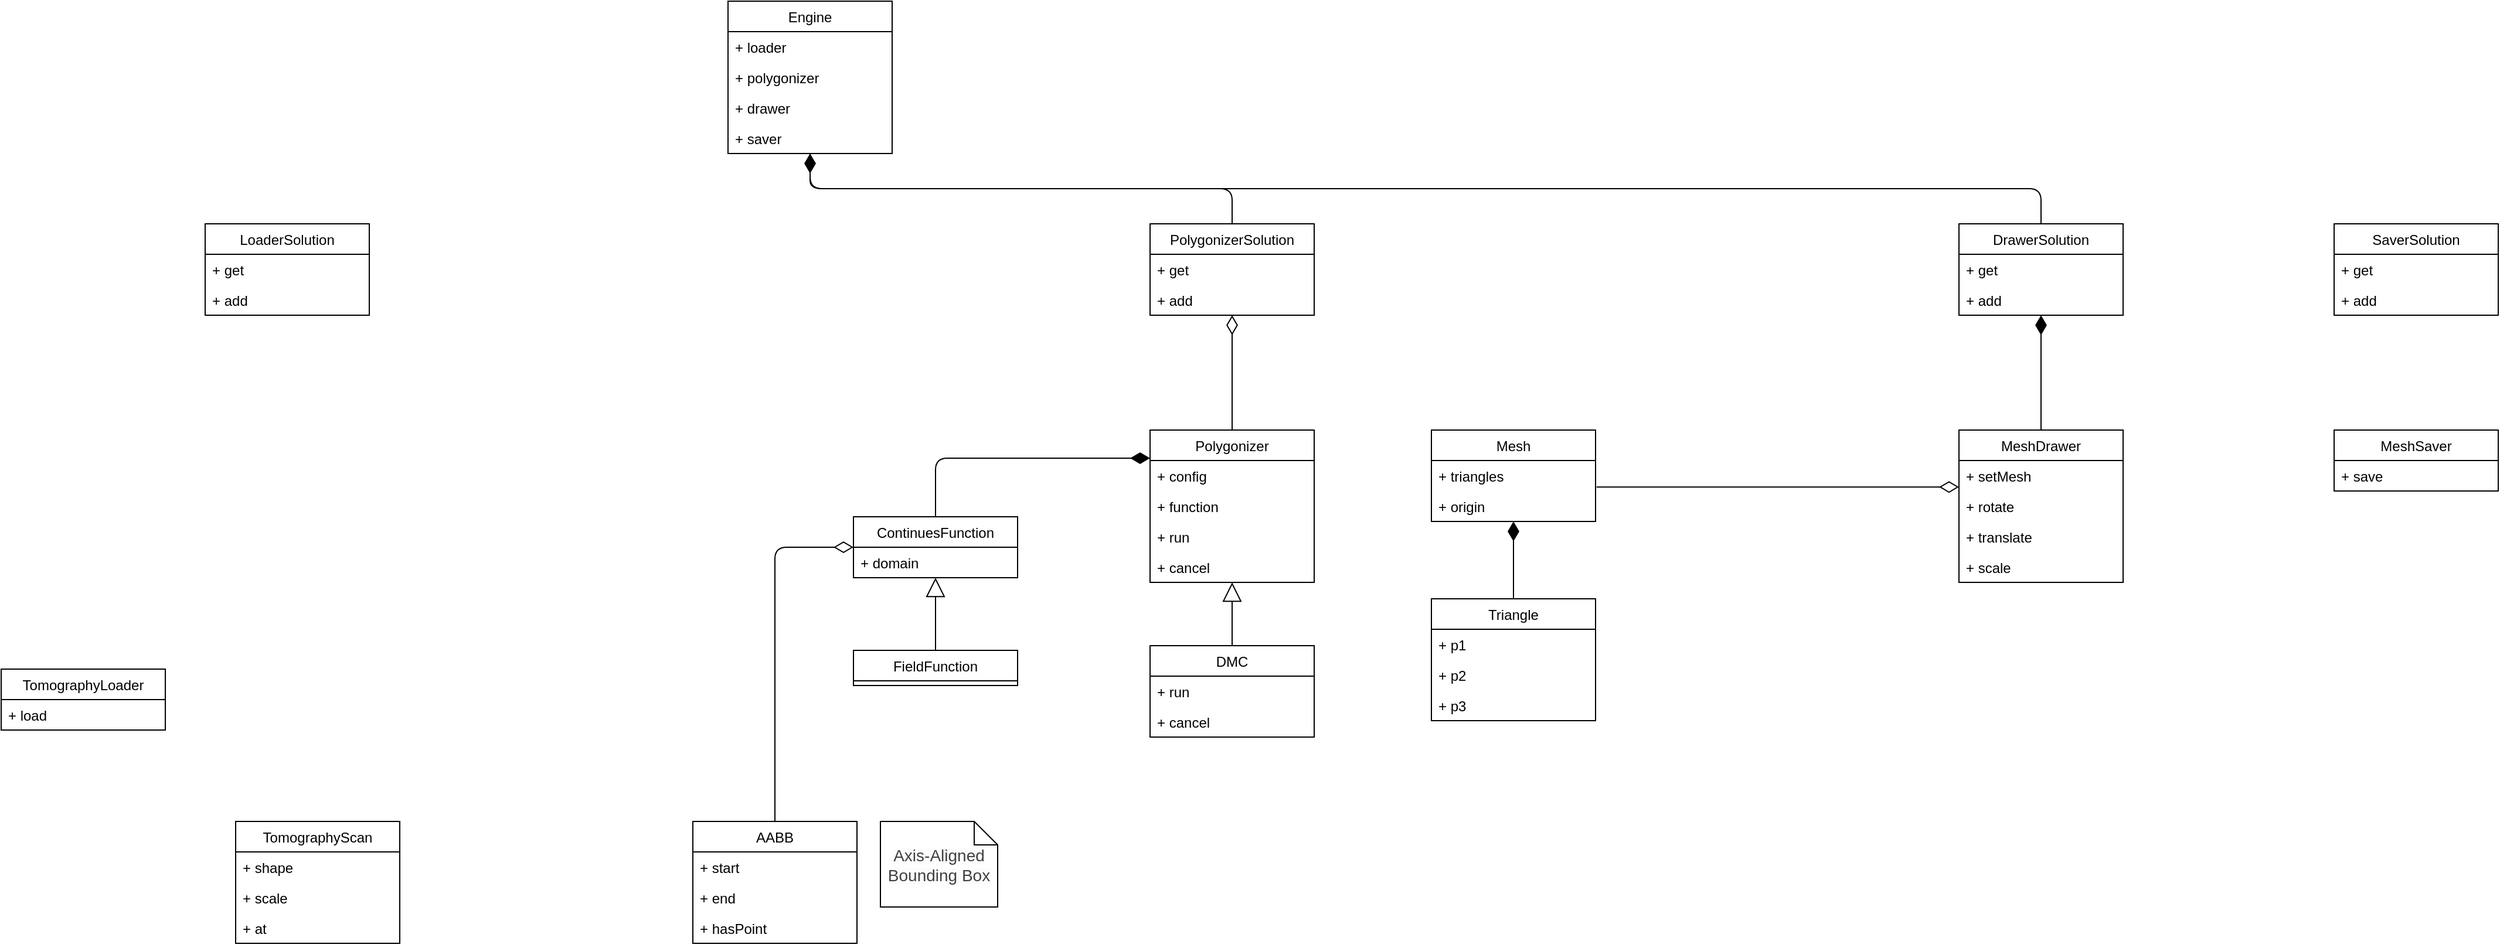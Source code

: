 <mxfile version="15.5.4" type="device"><diagram id="l196f_BCQFcxbyNv5xjx" name="Page-1"><mxGraphModel dx="1734" dy="1927" grid="1" gridSize="10" guides="1" tooltips="1" connect="1" arrows="1" fold="1" page="1" pageScale="1" pageWidth="827" pageHeight="1169" math="0" shadow="0"><root><mxCell id="0"/><mxCell id="1" parent="0"/><mxCell id="hJly8mWDVJK6QSNTWBBA-2" value="TomographyLoader" style="swimlane;fontStyle=0;childLayout=stackLayout;horizontal=1;startSize=26;fillColor=none;horizontalStack=0;resizeParent=1;resizeParentMax=0;resizeLast=0;collapsible=1;marginBottom=0;" parent="1" vertex="1"><mxGeometry x="100" y="420" width="140" height="52" as="geometry"/></mxCell><mxCell id="hJly8mWDVJK6QSNTWBBA-4" value="+ load" style="text;strokeColor=none;fillColor=none;align=left;verticalAlign=top;spacingLeft=4;spacingRight=4;overflow=hidden;rotatable=0;points=[[0,0.5],[1,0.5]];portConstraint=eastwest;" parent="hJly8mWDVJK6QSNTWBBA-2" vertex="1"><mxGeometry y="26" width="140" height="26" as="geometry"/></mxCell><mxCell id="hJly8mWDVJK6QSNTWBBA-7" value="TomographyScan" style="swimlane;fontStyle=0;childLayout=stackLayout;horizontal=1;startSize=26;fillColor=none;horizontalStack=0;resizeParent=1;resizeParentMax=0;resizeLast=0;collapsible=1;marginBottom=0;" parent="1" vertex="1"><mxGeometry x="300" y="550" width="140" height="104" as="geometry"/></mxCell><mxCell id="hJly8mWDVJK6QSNTWBBA-8" value="+ shape" style="text;strokeColor=none;fillColor=none;align=left;verticalAlign=top;spacingLeft=4;spacingRight=4;overflow=hidden;rotatable=0;points=[[0,0.5],[1,0.5]];portConstraint=eastwest;" parent="hJly8mWDVJK6QSNTWBBA-7" vertex="1"><mxGeometry y="26" width="140" height="26" as="geometry"/></mxCell><mxCell id="hJly8mWDVJK6QSNTWBBA-39" value="+ scale" style="text;strokeColor=none;fillColor=none;align=left;verticalAlign=top;spacingLeft=4;spacingRight=4;overflow=hidden;rotatable=0;points=[[0,0.5],[1,0.5]];portConstraint=eastwest;" parent="hJly8mWDVJK6QSNTWBBA-7" vertex="1"><mxGeometry y="52" width="140" height="26" as="geometry"/></mxCell><mxCell id="hJly8mWDVJK6QSNTWBBA-37" value="+ at" style="text;strokeColor=none;fillColor=none;align=left;verticalAlign=top;spacingLeft=4;spacingRight=4;overflow=hidden;rotatable=0;points=[[0,0.5],[1,0.5]];portConstraint=eastwest;" parent="hJly8mWDVJK6QSNTWBBA-7" vertex="1"><mxGeometry y="78" width="140" height="26" as="geometry"/></mxCell><mxCell id="qlmAWgx6OWCO39qbiOS9-10" style="edgeStyle=orthogonalEdgeStyle;rounded=1;orthogonalLoop=1;jettySize=auto;html=1;startArrow=none;startFill=0;endArrow=diamondThin;endFill=1;startSize=14;endSize=14;" edge="1" parent="1" source="hJly8mWDVJK6QSNTWBBA-11" target="hJly8mWDVJK6QSNTWBBA-57"><mxGeometry relative="1" as="geometry"><Array as="points"><mxPoint x="897" y="240"/></Array></mxGeometry></mxCell><mxCell id="hJly8mWDVJK6QSNTWBBA-11" value="ContinuesFunction" style="swimlane;fontStyle=0;childLayout=stackLayout;horizontal=1;startSize=26;fillColor=none;horizontalStack=0;resizeParent=1;resizeParentMax=0;resizeLast=0;collapsible=1;marginBottom=0;" parent="1" vertex="1"><mxGeometry x="827" y="290" width="140" height="52" as="geometry"><mxRectangle x="580" y="420" width="90" height="26" as="alternateBounds"/></mxGeometry></mxCell><mxCell id="hJly8mWDVJK6QSNTWBBA-12" value="+ domain" style="text;strokeColor=none;fillColor=none;align=left;verticalAlign=top;spacingLeft=4;spacingRight=4;overflow=hidden;rotatable=0;points=[[0,0.5],[1,0.5]];portConstraint=eastwest;" parent="hJly8mWDVJK6QSNTWBBA-11" vertex="1"><mxGeometry y="26" width="140" height="26" as="geometry"/></mxCell><mxCell id="qlmAWgx6OWCO39qbiOS9-12" style="edgeStyle=orthogonalEdgeStyle;rounded=1;orthogonalLoop=1;jettySize=auto;html=1;startArrow=none;startFill=0;endArrow=block;endFill=0;startSize=14;endSize=14;" edge="1" parent="1" source="hJly8mWDVJK6QSNTWBBA-15" target="hJly8mWDVJK6QSNTWBBA-57"><mxGeometry relative="1" as="geometry"/></mxCell><mxCell id="hJly8mWDVJK6QSNTWBBA-15" value="DMC" style="swimlane;fontStyle=0;childLayout=stackLayout;horizontal=1;startSize=26;fillColor=none;horizontalStack=0;resizeParent=1;resizeParentMax=0;resizeLast=0;collapsible=1;marginBottom=0;" parent="1" vertex="1"><mxGeometry x="1080" y="400" width="140" height="78" as="geometry"/></mxCell><mxCell id="hJly8mWDVJK6QSNTWBBA-54" value="+ run" style="text;strokeColor=none;fillColor=none;align=left;verticalAlign=top;spacingLeft=4;spacingRight=4;overflow=hidden;rotatable=0;points=[[0,0.5],[1,0.5]];portConstraint=eastwest;" parent="hJly8mWDVJK6QSNTWBBA-15" vertex="1"><mxGeometry y="26" width="140" height="26" as="geometry"/></mxCell><mxCell id="hJly8mWDVJK6QSNTWBBA-16" value="+ cancel" style="text;strokeColor=none;fillColor=none;align=left;verticalAlign=top;spacingLeft=4;spacingRight=4;overflow=hidden;rotatable=0;points=[[0,0.5],[1,0.5]];portConstraint=eastwest;" parent="hJly8mWDVJK6QSNTWBBA-15" vertex="1"><mxGeometry y="52" width="140" height="26" as="geometry"/></mxCell><mxCell id="hJly8mWDVJK6QSNTWBBA-19" value="Mesh" style="swimlane;fontStyle=0;childLayout=stackLayout;horizontal=1;startSize=26;fillColor=none;horizontalStack=0;resizeParent=1;resizeParentMax=0;resizeLast=0;collapsible=1;marginBottom=0;" parent="1" vertex="1"><mxGeometry x="1320" y="216" width="140" height="78" as="geometry"/></mxCell><mxCell id="hJly8mWDVJK6QSNTWBBA-67" value="+ triangles" style="text;strokeColor=none;fillColor=none;align=left;verticalAlign=top;spacingLeft=4;spacingRight=4;overflow=hidden;rotatable=0;points=[[0,0.5],[1,0.5]];portConstraint=eastwest;" parent="hJly8mWDVJK6QSNTWBBA-19" vertex="1"><mxGeometry y="26" width="140" height="26" as="geometry"/></mxCell><mxCell id="wT5ySxd8uzMS7JoTIGae-13" value="+ origin" style="text;strokeColor=none;fillColor=none;align=left;verticalAlign=top;spacingLeft=4;spacingRight=4;overflow=hidden;rotatable=0;points=[[0,0.5],[1,0.5]];portConstraint=eastwest;" parent="hJly8mWDVJK6QSNTWBBA-19" vertex="1"><mxGeometry y="52" width="140" height="26" as="geometry"/></mxCell><mxCell id="hJly8mWDVJK6QSNTWBBA-23" value="MeshSaver" style="swimlane;fontStyle=0;childLayout=stackLayout;horizontal=1;startSize=26;fillColor=none;horizontalStack=0;resizeParent=1;resizeParentMax=0;resizeLast=0;collapsible=1;marginBottom=0;" parent="1" vertex="1"><mxGeometry x="2090" y="216" width="140" height="52" as="geometry"/></mxCell><mxCell id="hJly8mWDVJK6QSNTWBBA-24" value="+ save" style="text;strokeColor=none;fillColor=none;align=left;verticalAlign=top;spacingLeft=4;spacingRight=4;overflow=hidden;rotatable=0;points=[[0,0.5],[1,0.5]];portConstraint=eastwest;" parent="hJly8mWDVJK6QSNTWBBA-23" vertex="1"><mxGeometry y="26" width="140" height="26" as="geometry"/></mxCell><mxCell id="hJly8mWDVJK6QSNTWBBA-90" style="edgeStyle=orthogonalEdgeStyle;rounded=0;orthogonalLoop=1;jettySize=auto;html=1;endArrow=diamondThin;endFill=1;endSize=14;startSize=14;" parent="1" source="hJly8mWDVJK6QSNTWBBA-27" target="hJly8mWDVJK6QSNTWBBA-86" edge="1"><mxGeometry relative="1" as="geometry"/></mxCell><mxCell id="hJly8mWDVJK6QSNTWBBA-27" value="MeshDrawer" style="swimlane;fontStyle=0;childLayout=stackLayout;horizontal=1;startSize=26;fillColor=none;horizontalStack=0;resizeParent=1;resizeParentMax=0;resizeLast=0;collapsible=1;marginBottom=0;" parent="1" vertex="1"><mxGeometry x="1770" y="216" width="140" height="130" as="geometry"/></mxCell><mxCell id="hJly8mWDVJK6QSNTWBBA-28" value="+ setMesh" style="text;strokeColor=none;fillColor=none;align=left;verticalAlign=top;spacingLeft=4;spacingRight=4;overflow=hidden;rotatable=0;points=[[0,0.5],[1,0.5]];portConstraint=eastwest;" parent="hJly8mWDVJK6QSNTWBBA-27" vertex="1"><mxGeometry y="26" width="140" height="26" as="geometry"/></mxCell><mxCell id="wT5ySxd8uzMS7JoTIGae-11" value="+ rotate" style="text;strokeColor=none;fillColor=none;align=left;verticalAlign=top;spacingLeft=4;spacingRight=4;overflow=hidden;rotatable=0;points=[[0,0.5],[1,0.5]];portConstraint=eastwest;" parent="hJly8mWDVJK6QSNTWBBA-27" vertex="1"><mxGeometry y="52" width="140" height="26" as="geometry"/></mxCell><mxCell id="wT5ySxd8uzMS7JoTIGae-10" value="+ translate" style="text;strokeColor=none;fillColor=none;align=left;verticalAlign=top;spacingLeft=4;spacingRight=4;overflow=hidden;rotatable=0;points=[[0,0.5],[1,0.5]];portConstraint=eastwest;" parent="hJly8mWDVJK6QSNTWBBA-27" vertex="1"><mxGeometry y="78" width="140" height="26" as="geometry"/></mxCell><mxCell id="wT5ySxd8uzMS7JoTIGae-12" value="+ scale" style="text;strokeColor=none;fillColor=none;align=left;verticalAlign=top;spacingLeft=4;spacingRight=4;overflow=hidden;rotatable=0;points=[[0,0.5],[1,0.5]];portConstraint=eastwest;" parent="hJly8mWDVJK6QSNTWBBA-27" vertex="1"><mxGeometry y="104" width="140" height="26" as="geometry"/></mxCell><mxCell id="qlmAWgx6OWCO39qbiOS9-13" style="edgeStyle=orthogonalEdgeStyle;rounded=1;orthogonalLoop=1;jettySize=auto;html=1;entryX=0;entryY=0.5;entryDx=0;entryDy=0;startArrow=none;startFill=0;endArrow=diamondThin;endFill=0;startSize=14;endSize=14;" edge="1" parent="1" source="hJly8mWDVJK6QSNTWBBA-41" target="hJly8mWDVJK6QSNTWBBA-11"><mxGeometry relative="1" as="geometry"/></mxCell><mxCell id="hJly8mWDVJK6QSNTWBBA-41" value="AABB" style="swimlane;fontStyle=0;childLayout=stackLayout;horizontal=1;startSize=26;fillColor=none;horizontalStack=0;resizeParent=1;resizeParentMax=0;resizeLast=0;collapsible=1;marginBottom=0;" parent="1" vertex="1"><mxGeometry x="690" y="550" width="140" height="104" as="geometry"/></mxCell><mxCell id="hJly8mWDVJK6QSNTWBBA-42" value="+ start" style="text;strokeColor=none;fillColor=none;align=left;verticalAlign=top;spacingLeft=4;spacingRight=4;overflow=hidden;rotatable=0;points=[[0,0.5],[1,0.5]];portConstraint=eastwest;" parent="hJly8mWDVJK6QSNTWBBA-41" vertex="1"><mxGeometry y="26" width="140" height="26" as="geometry"/></mxCell><mxCell id="hJly8mWDVJK6QSNTWBBA-43" value="+ end" style="text;strokeColor=none;fillColor=none;align=left;verticalAlign=top;spacingLeft=4;spacingRight=4;overflow=hidden;rotatable=0;points=[[0,0.5],[1,0.5]];portConstraint=eastwest;" parent="hJly8mWDVJK6QSNTWBBA-41" vertex="1"><mxGeometry y="52" width="140" height="26" as="geometry"/></mxCell><mxCell id="hJly8mWDVJK6QSNTWBBA-45" value="+ hasPoint" style="text;strokeColor=none;fillColor=none;align=left;verticalAlign=top;spacingLeft=4;spacingRight=4;overflow=hidden;rotatable=0;points=[[0,0.5],[1,0.5]];portConstraint=eastwest;" parent="hJly8mWDVJK6QSNTWBBA-41" vertex="1"><mxGeometry y="78" width="140" height="26" as="geometry"/></mxCell><mxCell id="hJly8mWDVJK6QSNTWBBA-46" value="&lt;span style=&quot;color: rgb(64 , 64 , 64) ; background-color: rgb(252 , 252 , 252)&quot;&gt;&lt;font style=&quot;font-size: 14px&quot;&gt;Axis-Aligned Bounding Box&lt;/font&gt;&lt;/span&gt;" style="shape=note;size=20;whiteSpace=wrap;html=1;" parent="1" vertex="1"><mxGeometry x="850" y="550" width="100" height="73" as="geometry"/></mxCell><mxCell id="qlmAWgx6OWCO39qbiOS9-5" style="edgeStyle=orthogonalEdgeStyle;rounded=1;orthogonalLoop=1;jettySize=auto;html=1;startArrow=none;startFill=0;endArrow=diamondThin;endFill=0;startSize=14;endSize=14;" edge="1" parent="1" source="hJly8mWDVJK6QSNTWBBA-57" target="hJly8mWDVJK6QSNTWBBA-80"><mxGeometry relative="1" as="geometry"/></mxCell><mxCell id="hJly8mWDVJK6QSNTWBBA-57" value="Polygonizer" style="swimlane;fontStyle=0;childLayout=stackLayout;horizontal=1;startSize=26;fillColor=none;horizontalStack=0;resizeParent=1;resizeParentMax=0;resizeLast=0;collapsible=1;marginBottom=0;" parent="1" vertex="1"><mxGeometry x="1080" y="216" width="140" height="130" as="geometry"/></mxCell><mxCell id="hJly8mWDVJK6QSNTWBBA-60" value="+ config" style="text;strokeColor=none;fillColor=none;align=left;verticalAlign=top;spacingLeft=4;spacingRight=4;overflow=hidden;rotatable=0;points=[[0,0.5],[1,0.5]];portConstraint=eastwest;" parent="hJly8mWDVJK6QSNTWBBA-57" vertex="1"><mxGeometry y="26" width="140" height="26" as="geometry"/></mxCell><mxCell id="hJly8mWDVJK6QSNTWBBA-58" value="+ function" style="text;strokeColor=none;fillColor=none;align=left;verticalAlign=top;spacingLeft=4;spacingRight=4;overflow=hidden;rotatable=0;points=[[0,0.5],[1,0.5]];portConstraint=eastwest;" parent="hJly8mWDVJK6QSNTWBBA-57" vertex="1"><mxGeometry y="52" width="140" height="26" as="geometry"/></mxCell><mxCell id="qlmAWgx6OWCO39qbiOS9-9" value="+ run" style="text;strokeColor=none;fillColor=none;align=left;verticalAlign=top;spacingLeft=4;spacingRight=4;overflow=hidden;rotatable=0;points=[[0,0.5],[1,0.5]];portConstraint=eastwest;" vertex="1" parent="hJly8mWDVJK6QSNTWBBA-57"><mxGeometry y="78" width="140" height="26" as="geometry"/></mxCell><mxCell id="qlmAWgx6OWCO39qbiOS9-11" value="+ cancel" style="text;strokeColor=none;fillColor=none;align=left;verticalAlign=top;spacingLeft=4;spacingRight=4;overflow=hidden;rotatable=0;points=[[0,0.5],[1,0.5]];portConstraint=eastwest;" vertex="1" parent="hJly8mWDVJK6QSNTWBBA-57"><mxGeometry y="104" width="140" height="26" as="geometry"/></mxCell><mxCell id="hJly8mWDVJK6QSNTWBBA-62" value="Triangle" style="swimlane;fontStyle=0;childLayout=stackLayout;horizontal=1;startSize=26;fillColor=none;horizontalStack=0;resizeParent=1;resizeParentMax=0;resizeLast=0;collapsible=1;marginBottom=0;" parent="1" vertex="1"><mxGeometry x="1320" y="360" width="140" height="104" as="geometry"/></mxCell><mxCell id="hJly8mWDVJK6QSNTWBBA-64" value="+ p1" style="text;strokeColor=none;fillColor=none;align=left;verticalAlign=top;spacingLeft=4;spacingRight=4;overflow=hidden;rotatable=0;points=[[0,0.5],[1,0.5]];portConstraint=eastwest;" parent="hJly8mWDVJK6QSNTWBBA-62" vertex="1"><mxGeometry y="26" width="140" height="26" as="geometry"/></mxCell><mxCell id="hJly8mWDVJK6QSNTWBBA-68" value="+ p2" style="text;strokeColor=none;fillColor=none;align=left;verticalAlign=top;spacingLeft=4;spacingRight=4;overflow=hidden;rotatable=0;points=[[0,0.5],[1,0.5]];portConstraint=eastwest;" parent="hJly8mWDVJK6QSNTWBBA-62" vertex="1"><mxGeometry y="52" width="140" height="26" as="geometry"/></mxCell><mxCell id="hJly8mWDVJK6QSNTWBBA-69" value="+ p3" style="text;strokeColor=none;fillColor=none;align=left;verticalAlign=top;spacingLeft=4;spacingRight=4;overflow=hidden;rotatable=0;points=[[0,0.5],[1,0.5]];portConstraint=eastwest;" parent="hJly8mWDVJK6QSNTWBBA-62" vertex="1"><mxGeometry y="78" width="140" height="26" as="geometry"/></mxCell><mxCell id="hJly8mWDVJK6QSNTWBBA-70" value="Engine" style="swimlane;fontStyle=0;childLayout=stackLayout;horizontal=1;startSize=26;fillColor=none;horizontalStack=0;resizeParent=1;resizeParentMax=0;resizeLast=0;collapsible=1;marginBottom=0;" parent="1" vertex="1"><mxGeometry x="720" y="-150" width="140" height="130" as="geometry"/></mxCell><mxCell id="hJly8mWDVJK6QSNTWBBA-71" value="+ loader" style="text;strokeColor=none;fillColor=none;align=left;verticalAlign=top;spacingLeft=4;spacingRight=4;overflow=hidden;rotatable=0;points=[[0,0.5],[1,0.5]];portConstraint=eastwest;" parent="hJly8mWDVJK6QSNTWBBA-70" vertex="1"><mxGeometry y="26" width="140" height="26" as="geometry"/></mxCell><mxCell id="hJly8mWDVJK6QSNTWBBA-72" value="+ polygonizer" style="text;strokeColor=none;fillColor=none;align=left;verticalAlign=top;spacingLeft=4;spacingRight=4;overflow=hidden;rotatable=0;points=[[0,0.5],[1,0.5]];portConstraint=eastwest;" parent="hJly8mWDVJK6QSNTWBBA-70" vertex="1"><mxGeometry y="52" width="140" height="26" as="geometry"/></mxCell><mxCell id="hJly8mWDVJK6QSNTWBBA-73" value="+ drawer" style="text;strokeColor=none;fillColor=none;align=left;verticalAlign=top;spacingLeft=4;spacingRight=4;overflow=hidden;rotatable=0;points=[[0,0.5],[1,0.5]];portConstraint=eastwest;" parent="hJly8mWDVJK6QSNTWBBA-70" vertex="1"><mxGeometry y="78" width="140" height="26" as="geometry"/></mxCell><mxCell id="hJly8mWDVJK6QSNTWBBA-74" value="+ saver" style="text;strokeColor=none;fillColor=none;align=left;verticalAlign=top;spacingLeft=4;spacingRight=4;overflow=hidden;rotatable=0;points=[[0,0.5],[1,0.5]];portConstraint=eastwest;" parent="hJly8mWDVJK6QSNTWBBA-70" vertex="1"><mxGeometry y="104" width="140" height="26" as="geometry"/></mxCell><mxCell id="hJly8mWDVJK6QSNTWBBA-76" value="LoaderSolution" style="swimlane;fontStyle=0;childLayout=stackLayout;horizontal=1;startSize=26;fillColor=none;horizontalStack=0;resizeParent=1;resizeParentMax=0;resizeLast=0;collapsible=1;marginBottom=0;" parent="1" vertex="1"><mxGeometry x="274" y="40" width="140" height="78" as="geometry"/></mxCell><mxCell id="hJly8mWDVJK6QSNTWBBA-77" value="+ get" style="text;strokeColor=none;fillColor=none;align=left;verticalAlign=top;spacingLeft=4;spacingRight=4;overflow=hidden;rotatable=0;points=[[0,0.5],[1,0.5]];portConstraint=eastwest;" parent="hJly8mWDVJK6QSNTWBBA-76" vertex="1"><mxGeometry y="26" width="140" height="26" as="geometry"/></mxCell><mxCell id="hJly8mWDVJK6QSNTWBBA-78" value="+ add" style="text;strokeColor=none;fillColor=none;align=left;verticalAlign=top;spacingLeft=4;spacingRight=4;overflow=hidden;rotatable=0;points=[[0,0.5],[1,0.5]];portConstraint=eastwest;" parent="hJly8mWDVJK6QSNTWBBA-76" vertex="1"><mxGeometry y="52" width="140" height="26" as="geometry"/></mxCell><mxCell id="qlmAWgx6OWCO39qbiOS9-1" style="edgeStyle=orthogonalEdgeStyle;rounded=1;orthogonalLoop=1;jettySize=auto;html=1;exitX=0.5;exitY=0;exitDx=0;exitDy=0;endArrow=none;endFill=0;" edge="1" parent="1" source="hJly8mWDVJK6QSNTWBBA-80" target="hJly8mWDVJK6QSNTWBBA-70"><mxGeometry relative="1" as="geometry"/></mxCell><mxCell id="hJly8mWDVJK6QSNTWBBA-80" value="PolygonizerSolution" style="swimlane;fontStyle=0;childLayout=stackLayout;horizontal=1;startSize=26;fillColor=none;horizontalStack=0;resizeParent=1;resizeParentMax=0;resizeLast=0;collapsible=1;marginBottom=0;" parent="1" vertex="1"><mxGeometry x="1080" y="40" width="140" height="78" as="geometry"/></mxCell><mxCell id="hJly8mWDVJK6QSNTWBBA-81" value="+ get" style="text;strokeColor=none;fillColor=none;align=left;verticalAlign=top;spacingLeft=4;spacingRight=4;overflow=hidden;rotatable=0;points=[[0,0.5],[1,0.5]];portConstraint=eastwest;" parent="hJly8mWDVJK6QSNTWBBA-80" vertex="1"><mxGeometry y="26" width="140" height="26" as="geometry"/></mxCell><mxCell id="hJly8mWDVJK6QSNTWBBA-82" value="+ add" style="text;strokeColor=none;fillColor=none;align=left;verticalAlign=top;spacingLeft=4;spacingRight=4;overflow=hidden;rotatable=0;points=[[0,0.5],[1,0.5]];portConstraint=eastwest;" parent="hJly8mWDVJK6QSNTWBBA-80" vertex="1"><mxGeometry y="52" width="140" height="26" as="geometry"/></mxCell><mxCell id="hJly8mWDVJK6QSNTWBBA-83" value="SaverSolution" style="swimlane;fontStyle=0;childLayout=stackLayout;horizontal=1;startSize=26;fillColor=none;horizontalStack=0;resizeParent=1;resizeParentMax=0;resizeLast=0;collapsible=1;marginBottom=0;" parent="1" vertex="1"><mxGeometry x="2090" y="40" width="140" height="78" as="geometry"/></mxCell><mxCell id="hJly8mWDVJK6QSNTWBBA-84" value="+ get" style="text;strokeColor=none;fillColor=none;align=left;verticalAlign=top;spacingLeft=4;spacingRight=4;overflow=hidden;rotatable=0;points=[[0,0.5],[1,0.5]];portConstraint=eastwest;" parent="hJly8mWDVJK6QSNTWBBA-83" vertex="1"><mxGeometry y="26" width="140" height="26" as="geometry"/></mxCell><mxCell id="hJly8mWDVJK6QSNTWBBA-85" value="+ add" style="text;strokeColor=none;fillColor=none;align=left;verticalAlign=top;spacingLeft=4;spacingRight=4;overflow=hidden;rotatable=0;points=[[0,0.5],[1,0.5]];portConstraint=eastwest;" parent="hJly8mWDVJK6QSNTWBBA-83" vertex="1"><mxGeometry y="52" width="140" height="26" as="geometry"/></mxCell><mxCell id="wT5ySxd8uzMS7JoTIGae-9" style="edgeStyle=orthogonalEdgeStyle;rounded=1;orthogonalLoop=1;jettySize=auto;html=1;endArrow=diamondThin;endFill=1;startSize=14;endSize=14;" parent="1" source="hJly8mWDVJK6QSNTWBBA-86" target="hJly8mWDVJK6QSNTWBBA-70" edge="1"><mxGeometry relative="1" as="geometry"><Array as="points"><mxPoint x="1840" y="10"/><mxPoint x="790" y="10"/></Array></mxGeometry></mxCell><mxCell id="hJly8mWDVJK6QSNTWBBA-86" value="DrawerSolution" style="swimlane;fontStyle=0;childLayout=stackLayout;horizontal=1;startSize=26;fillColor=none;horizontalStack=0;resizeParent=1;resizeParentMax=0;resizeLast=0;collapsible=1;marginBottom=0;" parent="1" vertex="1"><mxGeometry x="1770" y="40" width="140" height="78" as="geometry"/></mxCell><mxCell id="hJly8mWDVJK6QSNTWBBA-87" value="+ get" style="text;strokeColor=none;fillColor=none;align=left;verticalAlign=top;spacingLeft=4;spacingRight=4;overflow=hidden;rotatable=0;points=[[0,0.5],[1,0.5]];portConstraint=eastwest;" parent="hJly8mWDVJK6QSNTWBBA-86" vertex="1"><mxGeometry y="26" width="140" height="26" as="geometry"/></mxCell><mxCell id="hJly8mWDVJK6QSNTWBBA-88" value="+ add" style="text;strokeColor=none;fillColor=none;align=left;verticalAlign=top;spacingLeft=4;spacingRight=4;overflow=hidden;rotatable=0;points=[[0,0.5],[1,0.5]];portConstraint=eastwest;" parent="hJly8mWDVJK6QSNTWBBA-86" vertex="1"><mxGeometry y="52" width="140" height="26" as="geometry"/></mxCell><mxCell id="wT5ySxd8uzMS7JoTIGae-1" style="edgeStyle=orthogonalEdgeStyle;rounded=0;orthogonalLoop=1;jettySize=auto;html=1;endArrow=diamondThin;endFill=1;startSize=14;endSize=14;exitX=0.5;exitY=0;exitDx=0;exitDy=0;" parent="1" source="hJly8mWDVJK6QSNTWBBA-62" target="hJly8mWDVJK6QSNTWBBA-19" edge="1"><mxGeometry relative="1" as="geometry"/></mxCell><mxCell id="qlmAWgx6OWCO39qbiOS9-2" style="edgeStyle=orthogonalEdgeStyle;rounded=1;orthogonalLoop=1;jettySize=auto;html=1;entryX=1.006;entryY=-0.132;entryDx=0;entryDy=0;entryPerimeter=0;endArrow=none;endFill=0;startArrow=diamondThin;startFill=0;endSize=16;startSize=14;" edge="1" parent="1" source="hJly8mWDVJK6QSNTWBBA-27" target="wT5ySxd8uzMS7JoTIGae-13"><mxGeometry relative="1" as="geometry"><Array as="points"><mxPoint x="1615" y="265"/></Array></mxGeometry></mxCell><mxCell id="qlmAWgx6OWCO39qbiOS9-8" style="edgeStyle=orthogonalEdgeStyle;rounded=1;orthogonalLoop=1;jettySize=auto;html=1;startArrow=none;startFill=0;endArrow=block;endFill=0;startSize=14;endSize=14;" edge="1" parent="1" source="qlmAWgx6OWCO39qbiOS9-6" target="hJly8mWDVJK6QSNTWBBA-11"><mxGeometry relative="1" as="geometry"/></mxCell><mxCell id="qlmAWgx6OWCO39qbiOS9-6" value="FieldFunction" style="swimlane;fontStyle=0;childLayout=stackLayout;horizontal=1;startSize=26;fillColor=none;horizontalStack=0;resizeParent=1;resizeParentMax=0;resizeLast=0;collapsible=1;marginBottom=0;" vertex="1" parent="1"><mxGeometry x="827" y="404" width="140" height="30" as="geometry"><mxRectangle x="580" y="420" width="90" height="26" as="alternateBounds"/></mxGeometry></mxCell></root></mxGraphModel></diagram></mxfile>